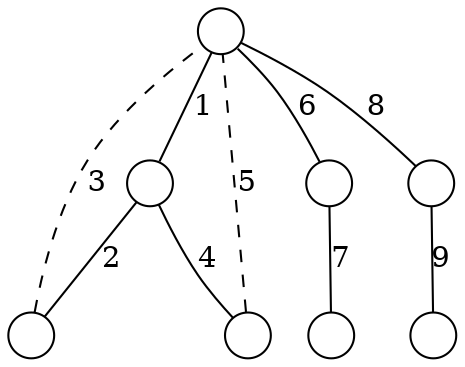 graph G {
	node [label="", shape=circle, width=0.3];

	A -- B [label=1, weight=2]
	B -- C [label=2]
	C -- A [label=3, style=dashed]
	B -- D [label=4]
	D -- A [label=5, style=dashed]
	A -- G [label=8]
	A -- E [label=6]
	E -- F [label=7]
	G -- H [label=9]
	E -- H [style=invis]
	C -- D [label = "              ", style=invis]

	
	{rank=same; A}
	{rank=same; B, E, G}
	{rank=same; C, D, F, H}
}
